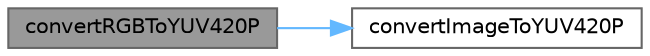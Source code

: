 digraph "convertRGBToYUV420P"
{
 // LATEX_PDF_SIZE
  bgcolor="transparent";
  edge [fontname=Helvetica,fontsize=10,labelfontname=Helvetica,labelfontsize=10];
  node [fontname=Helvetica,fontsize=10,shape=box,height=0.2,width=0.4];
  rankdir="LR";
  Node1 [id="Node000001",label="convertRGBToYUV420P",height=0.2,width=0.4,color="gray40", fillcolor="grey60", style="filled", fontcolor="black",tooltip="转换 RGB888 到 YUV420P。"];
  Node1 -> Node2 [id="edge1_Node000001_Node000002",color="steelblue1",style="solid",tooltip=" "];
  Node2 [id="Node000002",label="convertImageToYUV420P",height=0.2,width=0.4,color="grey40", fillcolor="white", style="filled",URL="$common_8cpp.html#aeac4e64c9da9a5bc160fb6197e15333a",tooltip="转换 QImage 到 YUV420P。"];
}
